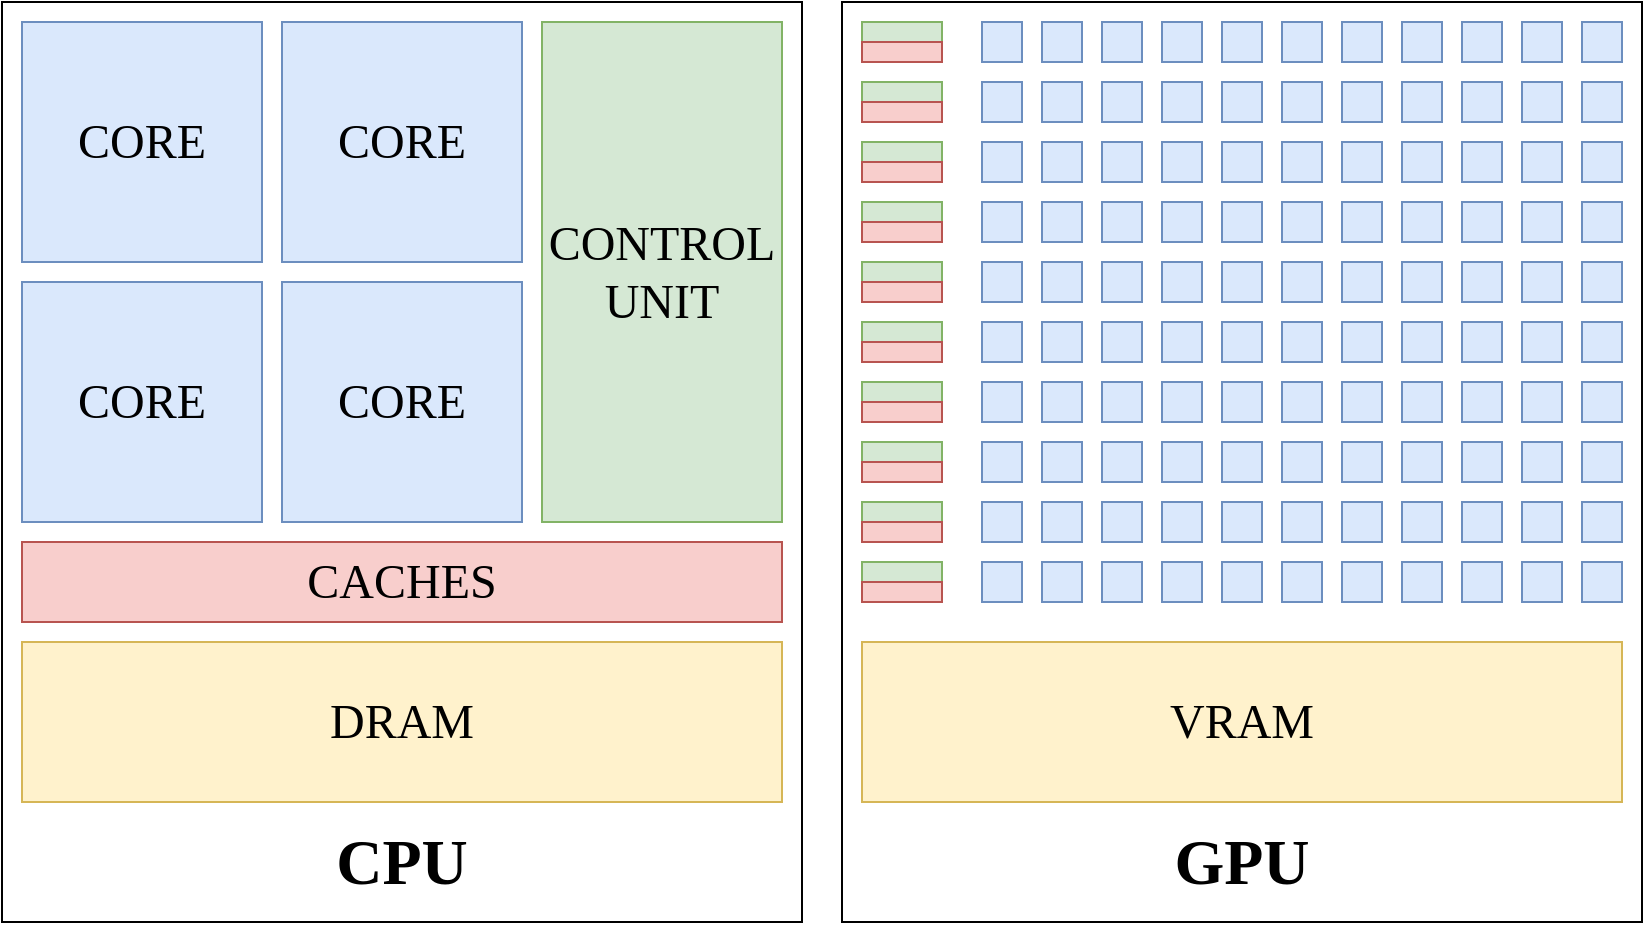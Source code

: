<mxfile version="21.6.8" type="device">
  <diagram name="Page-1" id="qvCDSHAoeZoeQIN2Krak">
    <mxGraphModel dx="908" dy="1004" grid="1" gridSize="10" guides="1" tooltips="1" connect="1" arrows="1" fold="1" page="1" pageScale="1" pageWidth="827" pageHeight="1169" math="0" shadow="0">
      <root>
        <mxCell id="0" />
        <mxCell id="1" parent="0" />
        <mxCell id="5phEGlq9JA1GHNM602J6-9" value="CPU" style="rounded=0;whiteSpace=wrap;html=1;align=center;spacing=2;spacingBottom=-400;fontFamily=IBM Plex Mono;fontSource=https%3A%2F%2Ffonts.googleapis.com%2Fcss%3Ffamily%3DIBM%2BPlex%2BMono;fontSize=32;fontStyle=1" vertex="1" parent="1">
          <mxGeometry y="30" width="400" height="460" as="geometry" />
        </mxCell>
        <mxCell id="5phEGlq9JA1GHNM602J6-1" value="CORE" style="rounded=0;whiteSpace=wrap;html=1;fontFamily=IBM Plex Mono;fontSource=https%3A%2F%2Ffonts.googleapis.com%2Fcss%3Ffamily%3DIBM%2BPlex%2BMono;fontSize=24;fillColor=#dae8fc;strokeColor=#6c8ebf;" vertex="1" parent="1">
          <mxGeometry x="10" y="40" width="120" height="120" as="geometry" />
        </mxCell>
        <mxCell id="5phEGlq9JA1GHNM602J6-3" value="CORE" style="rounded=0;whiteSpace=wrap;html=1;fontFamily=IBM Plex Mono;fontSource=https%3A%2F%2Ffonts.googleapis.com%2Fcss%3Ffamily%3DIBM%2BPlex%2BMono;fontSize=24;fillColor=#dae8fc;strokeColor=#6c8ebf;" vertex="1" parent="1">
          <mxGeometry x="140" y="40" width="120" height="120" as="geometry" />
        </mxCell>
        <mxCell id="5phEGlq9JA1GHNM602J6-4" value="CORE" style="rounded=0;whiteSpace=wrap;html=1;fontFamily=IBM Plex Mono;fontSource=https%3A%2F%2Ffonts.googleapis.com%2Fcss%3Ffamily%3DIBM%2BPlex%2BMono;fontSize=24;fillColor=#dae8fc;strokeColor=#6c8ebf;" vertex="1" parent="1">
          <mxGeometry x="10" y="170" width="120" height="120" as="geometry" />
        </mxCell>
        <mxCell id="5phEGlq9JA1GHNM602J6-5" value="CORE" style="rounded=0;whiteSpace=wrap;html=1;fontFamily=IBM Plex Mono;fontSource=https%3A%2F%2Ffonts.googleapis.com%2Fcss%3Ffamily%3DIBM%2BPlex%2BMono;fontSize=24;fillColor=#dae8fc;strokeColor=#6c8ebf;" vertex="1" parent="1">
          <mxGeometry x="140" y="170" width="120" height="120" as="geometry" />
        </mxCell>
        <mxCell id="5phEGlq9JA1GHNM602J6-6" value="CONTROL&lt;br style=&quot;font-size: 24px;&quot;&gt;UNIT" style="rounded=0;whiteSpace=wrap;html=1;fontFamily=IBM Plex Mono;fontSource=https%3A%2F%2Ffonts.googleapis.com%2Fcss%3Ffamily%3DIBM%2BPlex%2BMono;fontSize=24;fillColor=#d5e8d4;strokeColor=#82b366;" vertex="1" parent="1">
          <mxGeometry x="270" y="40" width="120" height="250" as="geometry" />
        </mxCell>
        <mxCell id="5phEGlq9JA1GHNM602J6-7" value="CACHES" style="rounded=0;whiteSpace=wrap;html=1;fontFamily=IBM Plex Mono;fontSource=https%3A%2F%2Ffonts.googleapis.com%2Fcss%3Ffamily%3DIBM%2BPlex%2BMono;fontSize=24;fillColor=#f8cecc;strokeColor=#b85450;" vertex="1" parent="1">
          <mxGeometry x="10" y="300" width="380" height="40" as="geometry" />
        </mxCell>
        <mxCell id="5phEGlq9JA1GHNM602J6-8" value="DRAM" style="rounded=0;whiteSpace=wrap;html=1;fontFamily=IBM Plex Mono;fontSource=https%3A%2F%2Ffonts.googleapis.com%2Fcss%3Ffamily%3DIBM%2BPlex%2BMono;fontSize=24;fillColor=#fff2cc;strokeColor=#d6b656;" vertex="1" parent="1">
          <mxGeometry x="10" y="350" width="380" height="80" as="geometry" />
        </mxCell>
        <mxCell id="5phEGlq9JA1GHNM602J6-10" value="GPU" style="rounded=0;whiteSpace=wrap;html=1;align=center;spacing=2;spacingBottom=-400;fontFamily=IBM Plex Mono;fontSource=https%3A%2F%2Ffonts.googleapis.com%2Fcss%3Ffamily%3DIBM%2BPlex%2BMono;fontSize=32;fontStyle=1" vertex="1" parent="1">
          <mxGeometry x="420" y="30" width="400" height="460" as="geometry" />
        </mxCell>
        <mxCell id="5phEGlq9JA1GHNM602J6-11" value="VRAM" style="rounded=0;whiteSpace=wrap;html=1;fontFamily=IBM Plex Mono;fontSource=https%3A%2F%2Ffonts.googleapis.com%2Fcss%3Ffamily%3DIBM%2BPlex%2BMono;fontSize=24;fillColor=#fff2cc;strokeColor=#d6b656;" vertex="1" parent="1">
          <mxGeometry x="430" y="350" width="380" height="80" as="geometry" />
        </mxCell>
        <mxCell id="5phEGlq9JA1GHNM602J6-12" value="" style="rounded=0;whiteSpace=wrap;html=1;fillColor=#d5e8d4;strokeColor=#82b366;" vertex="1" parent="1">
          <mxGeometry x="430" y="40" width="40" height="10" as="geometry" />
        </mxCell>
        <mxCell id="5phEGlq9JA1GHNM602J6-13" value="" style="rounded=0;whiteSpace=wrap;html=1;fillColor=#f8cecc;strokeColor=#b85450;" vertex="1" parent="1">
          <mxGeometry x="430" y="50" width="40" height="10" as="geometry" />
        </mxCell>
        <mxCell id="5phEGlq9JA1GHNM602J6-14" value="" style="rounded=0;whiteSpace=wrap;html=1;fillColor=#d5e8d4;strokeColor=#82b366;" vertex="1" parent="1">
          <mxGeometry x="430" y="70" width="40" height="10" as="geometry" />
        </mxCell>
        <mxCell id="5phEGlq9JA1GHNM602J6-15" value="" style="rounded=0;whiteSpace=wrap;html=1;fillColor=#f8cecc;strokeColor=#b85450;" vertex="1" parent="1">
          <mxGeometry x="430" y="80" width="40" height="10" as="geometry" />
        </mxCell>
        <mxCell id="5phEGlq9JA1GHNM602J6-16" value="" style="rounded=0;whiteSpace=wrap;html=1;fillColor=#d5e8d4;strokeColor=#82b366;" vertex="1" parent="1">
          <mxGeometry x="430" y="100" width="40" height="10" as="geometry" />
        </mxCell>
        <mxCell id="5phEGlq9JA1GHNM602J6-17" value="" style="rounded=0;whiteSpace=wrap;html=1;fillColor=#f8cecc;strokeColor=#b85450;" vertex="1" parent="1">
          <mxGeometry x="430" y="110" width="40" height="10" as="geometry" />
        </mxCell>
        <mxCell id="5phEGlq9JA1GHNM602J6-18" value="" style="rounded=0;whiteSpace=wrap;html=1;fillColor=#d5e8d4;strokeColor=#82b366;" vertex="1" parent="1">
          <mxGeometry x="430" y="130" width="40" height="10" as="geometry" />
        </mxCell>
        <mxCell id="5phEGlq9JA1GHNM602J6-19" value="" style="rounded=0;whiteSpace=wrap;html=1;fillColor=#f8cecc;strokeColor=#b85450;" vertex="1" parent="1">
          <mxGeometry x="430" y="140" width="40" height="10" as="geometry" />
        </mxCell>
        <mxCell id="5phEGlq9JA1GHNM602J6-20" value="" style="rounded=0;whiteSpace=wrap;html=1;fillColor=#d5e8d4;strokeColor=#82b366;" vertex="1" parent="1">
          <mxGeometry x="430" y="160" width="40" height="10" as="geometry" />
        </mxCell>
        <mxCell id="5phEGlq9JA1GHNM602J6-21" value="" style="rounded=0;whiteSpace=wrap;html=1;fillColor=#f8cecc;strokeColor=#b85450;" vertex="1" parent="1">
          <mxGeometry x="430" y="170" width="40" height="10" as="geometry" />
        </mxCell>
        <mxCell id="5phEGlq9JA1GHNM602J6-22" value="" style="rounded=0;whiteSpace=wrap;html=1;fillColor=#d5e8d4;strokeColor=#82b366;" vertex="1" parent="1">
          <mxGeometry x="430" y="190" width="40" height="10" as="geometry" />
        </mxCell>
        <mxCell id="5phEGlq9JA1GHNM602J6-23" value="" style="rounded=0;whiteSpace=wrap;html=1;fillColor=#f8cecc;strokeColor=#b85450;" vertex="1" parent="1">
          <mxGeometry x="430" y="200" width="40" height="10" as="geometry" />
        </mxCell>
        <mxCell id="5phEGlq9JA1GHNM602J6-24" value="" style="rounded=0;whiteSpace=wrap;html=1;fillColor=#d5e8d4;strokeColor=#82b366;" vertex="1" parent="1">
          <mxGeometry x="430" y="220" width="40" height="10" as="geometry" />
        </mxCell>
        <mxCell id="5phEGlq9JA1GHNM602J6-25" value="" style="rounded=0;whiteSpace=wrap;html=1;fillColor=#f8cecc;strokeColor=#b85450;" vertex="1" parent="1">
          <mxGeometry x="430" y="230" width="40" height="10" as="geometry" />
        </mxCell>
        <mxCell id="5phEGlq9JA1GHNM602J6-26" value="" style="rounded=0;whiteSpace=wrap;html=1;fillColor=#d5e8d4;strokeColor=#82b366;" vertex="1" parent="1">
          <mxGeometry x="430" y="250" width="40" height="10" as="geometry" />
        </mxCell>
        <mxCell id="5phEGlq9JA1GHNM602J6-27" value="" style="rounded=0;whiteSpace=wrap;html=1;fillColor=#f8cecc;strokeColor=#b85450;" vertex="1" parent="1">
          <mxGeometry x="430" y="260" width="40" height="10" as="geometry" />
        </mxCell>
        <mxCell id="5phEGlq9JA1GHNM602J6-28" value="" style="rounded=0;whiteSpace=wrap;html=1;fillColor=#d5e8d4;strokeColor=#82b366;" vertex="1" parent="1">
          <mxGeometry x="430" y="280" width="40" height="10" as="geometry" />
        </mxCell>
        <mxCell id="5phEGlq9JA1GHNM602J6-29" value="" style="rounded=0;whiteSpace=wrap;html=1;fillColor=#f8cecc;strokeColor=#b85450;" vertex="1" parent="1">
          <mxGeometry x="430" y="290" width="40" height="10" as="geometry" />
        </mxCell>
        <mxCell id="5phEGlq9JA1GHNM602J6-30" value="" style="rounded=0;whiteSpace=wrap;html=1;fillColor=#d5e8d4;strokeColor=#82b366;" vertex="1" parent="1">
          <mxGeometry x="430" y="310" width="40" height="10" as="geometry" />
        </mxCell>
        <mxCell id="5phEGlq9JA1GHNM602J6-31" value="" style="rounded=0;whiteSpace=wrap;html=1;fillColor=#f8cecc;strokeColor=#b85450;" vertex="1" parent="1">
          <mxGeometry x="430" y="320" width="40" height="10" as="geometry" />
        </mxCell>
        <mxCell id="5phEGlq9JA1GHNM602J6-34" value="" style="rounded=0;whiteSpace=wrap;html=1;fillColor=#dae8fc;strokeColor=#6c8ebf;" vertex="1" parent="1">
          <mxGeometry x="490" y="40" width="20" height="20" as="geometry" />
        </mxCell>
        <mxCell id="5phEGlq9JA1GHNM602J6-35" value="" style="rounded=0;whiteSpace=wrap;html=1;fillColor=#dae8fc;strokeColor=#6c8ebf;" vertex="1" parent="1">
          <mxGeometry x="520" y="40" width="20" height="20" as="geometry" />
        </mxCell>
        <mxCell id="5phEGlq9JA1GHNM602J6-36" value="" style="rounded=0;whiteSpace=wrap;html=1;fillColor=#dae8fc;strokeColor=#6c8ebf;" vertex="1" parent="1">
          <mxGeometry x="550" y="40" width="20" height="20" as="geometry" />
        </mxCell>
        <mxCell id="5phEGlq9JA1GHNM602J6-37" value="" style="rounded=0;whiteSpace=wrap;html=1;fillColor=#dae8fc;strokeColor=#6c8ebf;" vertex="1" parent="1">
          <mxGeometry x="580" y="40" width="20" height="20" as="geometry" />
        </mxCell>
        <mxCell id="5phEGlq9JA1GHNM602J6-38" value="" style="rounded=0;whiteSpace=wrap;html=1;fillColor=#dae8fc;strokeColor=#6c8ebf;" vertex="1" parent="1">
          <mxGeometry x="610" y="40" width="20" height="20" as="geometry" />
        </mxCell>
        <mxCell id="5phEGlq9JA1GHNM602J6-39" value="" style="rounded=0;whiteSpace=wrap;html=1;fillColor=#dae8fc;strokeColor=#6c8ebf;" vertex="1" parent="1">
          <mxGeometry x="640" y="40" width="20" height="20" as="geometry" />
        </mxCell>
        <mxCell id="5phEGlq9JA1GHNM602J6-40" value="" style="rounded=0;whiteSpace=wrap;html=1;fillColor=#dae8fc;strokeColor=#6c8ebf;" vertex="1" parent="1">
          <mxGeometry x="670" y="40" width="20" height="20" as="geometry" />
        </mxCell>
        <mxCell id="5phEGlq9JA1GHNM602J6-41" value="" style="rounded=0;whiteSpace=wrap;html=1;fillColor=#dae8fc;strokeColor=#6c8ebf;" vertex="1" parent="1">
          <mxGeometry x="700" y="40" width="20" height="20" as="geometry" />
        </mxCell>
        <mxCell id="5phEGlq9JA1GHNM602J6-42" value="" style="rounded=0;whiteSpace=wrap;html=1;fillColor=#dae8fc;strokeColor=#6c8ebf;" vertex="1" parent="1">
          <mxGeometry x="730" y="40" width="20" height="20" as="geometry" />
        </mxCell>
        <mxCell id="5phEGlq9JA1GHNM602J6-43" value="" style="rounded=0;whiteSpace=wrap;html=1;fillColor=#dae8fc;strokeColor=#6c8ebf;" vertex="1" parent="1">
          <mxGeometry x="760" y="40" width="20" height="20" as="geometry" />
        </mxCell>
        <mxCell id="5phEGlq9JA1GHNM602J6-44" value="" style="rounded=0;whiteSpace=wrap;html=1;fillColor=#dae8fc;strokeColor=#6c8ebf;" vertex="1" parent="1">
          <mxGeometry x="790" y="40" width="20" height="20" as="geometry" />
        </mxCell>
        <mxCell id="5phEGlq9JA1GHNM602J6-45" value="" style="rounded=0;whiteSpace=wrap;html=1;fillColor=#dae8fc;strokeColor=#6c8ebf;" vertex="1" parent="1">
          <mxGeometry x="490" y="70" width="20" height="20" as="geometry" />
        </mxCell>
        <mxCell id="5phEGlq9JA1GHNM602J6-46" value="" style="rounded=0;whiteSpace=wrap;html=1;fillColor=#dae8fc;strokeColor=#6c8ebf;" vertex="1" parent="1">
          <mxGeometry x="520" y="70" width="20" height="20" as="geometry" />
        </mxCell>
        <mxCell id="5phEGlq9JA1GHNM602J6-47" value="" style="rounded=0;whiteSpace=wrap;html=1;fillColor=#dae8fc;strokeColor=#6c8ebf;" vertex="1" parent="1">
          <mxGeometry x="550" y="70" width="20" height="20" as="geometry" />
        </mxCell>
        <mxCell id="5phEGlq9JA1GHNM602J6-48" value="" style="rounded=0;whiteSpace=wrap;html=1;fillColor=#dae8fc;strokeColor=#6c8ebf;" vertex="1" parent="1">
          <mxGeometry x="580" y="70" width="20" height="20" as="geometry" />
        </mxCell>
        <mxCell id="5phEGlq9JA1GHNM602J6-49" value="" style="rounded=0;whiteSpace=wrap;html=1;fillColor=#dae8fc;strokeColor=#6c8ebf;" vertex="1" parent="1">
          <mxGeometry x="610" y="70" width="20" height="20" as="geometry" />
        </mxCell>
        <mxCell id="5phEGlq9JA1GHNM602J6-50" value="" style="rounded=0;whiteSpace=wrap;html=1;fillColor=#dae8fc;strokeColor=#6c8ebf;" vertex="1" parent="1">
          <mxGeometry x="640" y="70" width="20" height="20" as="geometry" />
        </mxCell>
        <mxCell id="5phEGlq9JA1GHNM602J6-51" value="" style="rounded=0;whiteSpace=wrap;html=1;fillColor=#dae8fc;strokeColor=#6c8ebf;" vertex="1" parent="1">
          <mxGeometry x="670" y="70" width="20" height="20" as="geometry" />
        </mxCell>
        <mxCell id="5phEGlq9JA1GHNM602J6-52" value="" style="rounded=0;whiteSpace=wrap;html=1;fillColor=#dae8fc;strokeColor=#6c8ebf;" vertex="1" parent="1">
          <mxGeometry x="700" y="70" width="20" height="20" as="geometry" />
        </mxCell>
        <mxCell id="5phEGlq9JA1GHNM602J6-53" value="" style="rounded=0;whiteSpace=wrap;html=1;fillColor=#dae8fc;strokeColor=#6c8ebf;" vertex="1" parent="1">
          <mxGeometry x="730" y="70" width="20" height="20" as="geometry" />
        </mxCell>
        <mxCell id="5phEGlq9JA1GHNM602J6-54" value="" style="rounded=0;whiteSpace=wrap;html=1;fillColor=#dae8fc;strokeColor=#6c8ebf;" vertex="1" parent="1">
          <mxGeometry x="760" y="70" width="20" height="20" as="geometry" />
        </mxCell>
        <mxCell id="5phEGlq9JA1GHNM602J6-55" value="" style="rounded=0;whiteSpace=wrap;html=1;fillColor=#dae8fc;strokeColor=#6c8ebf;" vertex="1" parent="1">
          <mxGeometry x="790" y="70" width="20" height="20" as="geometry" />
        </mxCell>
        <mxCell id="5phEGlq9JA1GHNM602J6-56" value="" style="rounded=0;whiteSpace=wrap;html=1;fillColor=#dae8fc;strokeColor=#6c8ebf;" vertex="1" parent="1">
          <mxGeometry x="490" y="100" width="20" height="20" as="geometry" />
        </mxCell>
        <mxCell id="5phEGlq9JA1GHNM602J6-57" value="" style="rounded=0;whiteSpace=wrap;html=1;fillColor=#dae8fc;strokeColor=#6c8ebf;" vertex="1" parent="1">
          <mxGeometry x="520" y="100" width="20" height="20" as="geometry" />
        </mxCell>
        <mxCell id="5phEGlq9JA1GHNM602J6-58" value="" style="rounded=0;whiteSpace=wrap;html=1;fillColor=#dae8fc;strokeColor=#6c8ebf;" vertex="1" parent="1">
          <mxGeometry x="550" y="100" width="20" height="20" as="geometry" />
        </mxCell>
        <mxCell id="5phEGlq9JA1GHNM602J6-59" value="" style="rounded=0;whiteSpace=wrap;html=1;fillColor=#dae8fc;strokeColor=#6c8ebf;" vertex="1" parent="1">
          <mxGeometry x="580" y="100" width="20" height="20" as="geometry" />
        </mxCell>
        <mxCell id="5phEGlq9JA1GHNM602J6-60" value="" style="rounded=0;whiteSpace=wrap;html=1;fillColor=#dae8fc;strokeColor=#6c8ebf;" vertex="1" parent="1">
          <mxGeometry x="610" y="100" width="20" height="20" as="geometry" />
        </mxCell>
        <mxCell id="5phEGlq9JA1GHNM602J6-61" value="" style="rounded=0;whiteSpace=wrap;html=1;fillColor=#dae8fc;strokeColor=#6c8ebf;" vertex="1" parent="1">
          <mxGeometry x="640" y="100" width="20" height="20" as="geometry" />
        </mxCell>
        <mxCell id="5phEGlq9JA1GHNM602J6-62" value="" style="rounded=0;whiteSpace=wrap;html=1;fillColor=#dae8fc;strokeColor=#6c8ebf;" vertex="1" parent="1">
          <mxGeometry x="670" y="100" width="20" height="20" as="geometry" />
        </mxCell>
        <mxCell id="5phEGlq9JA1GHNM602J6-63" value="" style="rounded=0;whiteSpace=wrap;html=1;fillColor=#dae8fc;strokeColor=#6c8ebf;" vertex="1" parent="1">
          <mxGeometry x="700" y="100" width="20" height="20" as="geometry" />
        </mxCell>
        <mxCell id="5phEGlq9JA1GHNM602J6-64" value="" style="rounded=0;whiteSpace=wrap;html=1;fillColor=#dae8fc;strokeColor=#6c8ebf;" vertex="1" parent="1">
          <mxGeometry x="730" y="100" width="20" height="20" as="geometry" />
        </mxCell>
        <mxCell id="5phEGlq9JA1GHNM602J6-65" value="" style="rounded=0;whiteSpace=wrap;html=1;fillColor=#dae8fc;strokeColor=#6c8ebf;" vertex="1" parent="1">
          <mxGeometry x="760" y="100" width="20" height="20" as="geometry" />
        </mxCell>
        <mxCell id="5phEGlq9JA1GHNM602J6-66" value="" style="rounded=0;whiteSpace=wrap;html=1;fillColor=#dae8fc;strokeColor=#6c8ebf;" vertex="1" parent="1">
          <mxGeometry x="790" y="100" width="20" height="20" as="geometry" />
        </mxCell>
        <mxCell id="5phEGlq9JA1GHNM602J6-67" value="" style="rounded=0;whiteSpace=wrap;html=1;fillColor=#dae8fc;strokeColor=#6c8ebf;" vertex="1" parent="1">
          <mxGeometry x="490" y="130" width="20" height="20" as="geometry" />
        </mxCell>
        <mxCell id="5phEGlq9JA1GHNM602J6-68" value="" style="rounded=0;whiteSpace=wrap;html=1;fillColor=#dae8fc;strokeColor=#6c8ebf;" vertex="1" parent="1">
          <mxGeometry x="520" y="130" width="20" height="20" as="geometry" />
        </mxCell>
        <mxCell id="5phEGlq9JA1GHNM602J6-69" value="" style="rounded=0;whiteSpace=wrap;html=1;fillColor=#dae8fc;strokeColor=#6c8ebf;" vertex="1" parent="1">
          <mxGeometry x="550" y="130" width="20" height="20" as="geometry" />
        </mxCell>
        <mxCell id="5phEGlq9JA1GHNM602J6-70" value="" style="rounded=0;whiteSpace=wrap;html=1;fillColor=#dae8fc;strokeColor=#6c8ebf;" vertex="1" parent="1">
          <mxGeometry x="580" y="130" width="20" height="20" as="geometry" />
        </mxCell>
        <mxCell id="5phEGlq9JA1GHNM602J6-71" value="" style="rounded=0;whiteSpace=wrap;html=1;fillColor=#dae8fc;strokeColor=#6c8ebf;" vertex="1" parent="1">
          <mxGeometry x="610" y="130" width="20" height="20" as="geometry" />
        </mxCell>
        <mxCell id="5phEGlq9JA1GHNM602J6-72" value="" style="rounded=0;whiteSpace=wrap;html=1;fillColor=#dae8fc;strokeColor=#6c8ebf;" vertex="1" parent="1">
          <mxGeometry x="640" y="130" width="20" height="20" as="geometry" />
        </mxCell>
        <mxCell id="5phEGlq9JA1GHNM602J6-73" value="" style="rounded=0;whiteSpace=wrap;html=1;fillColor=#dae8fc;strokeColor=#6c8ebf;" vertex="1" parent="1">
          <mxGeometry x="670" y="130" width="20" height="20" as="geometry" />
        </mxCell>
        <mxCell id="5phEGlq9JA1GHNM602J6-74" value="" style="rounded=0;whiteSpace=wrap;html=1;fillColor=#dae8fc;strokeColor=#6c8ebf;" vertex="1" parent="1">
          <mxGeometry x="700" y="130" width="20" height="20" as="geometry" />
        </mxCell>
        <mxCell id="5phEGlq9JA1GHNM602J6-75" value="" style="rounded=0;whiteSpace=wrap;html=1;fillColor=#dae8fc;strokeColor=#6c8ebf;" vertex="1" parent="1">
          <mxGeometry x="730" y="130" width="20" height="20" as="geometry" />
        </mxCell>
        <mxCell id="5phEGlq9JA1GHNM602J6-76" value="" style="rounded=0;whiteSpace=wrap;html=1;fillColor=#dae8fc;strokeColor=#6c8ebf;" vertex="1" parent="1">
          <mxGeometry x="760" y="130" width="20" height="20" as="geometry" />
        </mxCell>
        <mxCell id="5phEGlq9JA1GHNM602J6-77" value="" style="rounded=0;whiteSpace=wrap;html=1;fillColor=#dae8fc;strokeColor=#6c8ebf;" vertex="1" parent="1">
          <mxGeometry x="790" y="130" width="20" height="20" as="geometry" />
        </mxCell>
        <mxCell id="5phEGlq9JA1GHNM602J6-78" value="" style="rounded=0;whiteSpace=wrap;html=1;fillColor=#dae8fc;strokeColor=#6c8ebf;" vertex="1" parent="1">
          <mxGeometry x="490" y="160" width="20" height="20" as="geometry" />
        </mxCell>
        <mxCell id="5phEGlq9JA1GHNM602J6-79" value="" style="rounded=0;whiteSpace=wrap;html=1;fillColor=#dae8fc;strokeColor=#6c8ebf;" vertex="1" parent="1">
          <mxGeometry x="520" y="160" width="20" height="20" as="geometry" />
        </mxCell>
        <mxCell id="5phEGlq9JA1GHNM602J6-80" value="" style="rounded=0;whiteSpace=wrap;html=1;fillColor=#dae8fc;strokeColor=#6c8ebf;" vertex="1" parent="1">
          <mxGeometry x="550" y="160" width="20" height="20" as="geometry" />
        </mxCell>
        <mxCell id="5phEGlq9JA1GHNM602J6-81" value="" style="rounded=0;whiteSpace=wrap;html=1;fillColor=#dae8fc;strokeColor=#6c8ebf;" vertex="1" parent="1">
          <mxGeometry x="580" y="160" width="20" height="20" as="geometry" />
        </mxCell>
        <mxCell id="5phEGlq9JA1GHNM602J6-82" value="" style="rounded=0;whiteSpace=wrap;html=1;fillColor=#dae8fc;strokeColor=#6c8ebf;" vertex="1" parent="1">
          <mxGeometry x="610" y="160" width="20" height="20" as="geometry" />
        </mxCell>
        <mxCell id="5phEGlq9JA1GHNM602J6-83" value="" style="rounded=0;whiteSpace=wrap;html=1;fillColor=#dae8fc;strokeColor=#6c8ebf;" vertex="1" parent="1">
          <mxGeometry x="640" y="160" width="20" height="20" as="geometry" />
        </mxCell>
        <mxCell id="5phEGlq9JA1GHNM602J6-84" value="" style="rounded=0;whiteSpace=wrap;html=1;fillColor=#dae8fc;strokeColor=#6c8ebf;" vertex="1" parent="1">
          <mxGeometry x="670" y="160" width="20" height="20" as="geometry" />
        </mxCell>
        <mxCell id="5phEGlq9JA1GHNM602J6-85" value="" style="rounded=0;whiteSpace=wrap;html=1;fillColor=#dae8fc;strokeColor=#6c8ebf;" vertex="1" parent="1">
          <mxGeometry x="700" y="160" width="20" height="20" as="geometry" />
        </mxCell>
        <mxCell id="5phEGlq9JA1GHNM602J6-86" value="" style="rounded=0;whiteSpace=wrap;html=1;fillColor=#dae8fc;strokeColor=#6c8ebf;" vertex="1" parent="1">
          <mxGeometry x="730" y="160" width="20" height="20" as="geometry" />
        </mxCell>
        <mxCell id="5phEGlq9JA1GHNM602J6-87" value="" style="rounded=0;whiteSpace=wrap;html=1;fillColor=#dae8fc;strokeColor=#6c8ebf;" vertex="1" parent="1">
          <mxGeometry x="760" y="160" width="20" height="20" as="geometry" />
        </mxCell>
        <mxCell id="5phEGlq9JA1GHNM602J6-88" value="" style="rounded=0;whiteSpace=wrap;html=1;fillColor=#dae8fc;strokeColor=#6c8ebf;" vertex="1" parent="1">
          <mxGeometry x="790" y="160" width="20" height="20" as="geometry" />
        </mxCell>
        <mxCell id="5phEGlq9JA1GHNM602J6-89" value="" style="rounded=0;whiteSpace=wrap;html=1;fillColor=#dae8fc;strokeColor=#6c8ebf;" vertex="1" parent="1">
          <mxGeometry x="490" y="190" width="20" height="20" as="geometry" />
        </mxCell>
        <mxCell id="5phEGlq9JA1GHNM602J6-90" value="" style="rounded=0;whiteSpace=wrap;html=1;fillColor=#dae8fc;strokeColor=#6c8ebf;" vertex="1" parent="1">
          <mxGeometry x="520" y="190" width="20" height="20" as="geometry" />
        </mxCell>
        <mxCell id="5phEGlq9JA1GHNM602J6-91" value="" style="rounded=0;whiteSpace=wrap;html=1;fillColor=#dae8fc;strokeColor=#6c8ebf;" vertex="1" parent="1">
          <mxGeometry x="550" y="190" width="20" height="20" as="geometry" />
        </mxCell>
        <mxCell id="5phEGlq9JA1GHNM602J6-92" value="" style="rounded=0;whiteSpace=wrap;html=1;fillColor=#dae8fc;strokeColor=#6c8ebf;" vertex="1" parent="1">
          <mxGeometry x="580" y="190" width="20" height="20" as="geometry" />
        </mxCell>
        <mxCell id="5phEGlq9JA1GHNM602J6-93" value="" style="rounded=0;whiteSpace=wrap;html=1;fillColor=#dae8fc;strokeColor=#6c8ebf;" vertex="1" parent="1">
          <mxGeometry x="610" y="190" width="20" height="20" as="geometry" />
        </mxCell>
        <mxCell id="5phEGlq9JA1GHNM602J6-94" value="" style="rounded=0;whiteSpace=wrap;html=1;fillColor=#dae8fc;strokeColor=#6c8ebf;" vertex="1" parent="1">
          <mxGeometry x="640" y="190" width="20" height="20" as="geometry" />
        </mxCell>
        <mxCell id="5phEGlq9JA1GHNM602J6-95" value="" style="rounded=0;whiteSpace=wrap;html=1;fillColor=#dae8fc;strokeColor=#6c8ebf;" vertex="1" parent="1">
          <mxGeometry x="670" y="190" width="20" height="20" as="geometry" />
        </mxCell>
        <mxCell id="5phEGlq9JA1GHNM602J6-96" value="" style="rounded=0;whiteSpace=wrap;html=1;fillColor=#dae8fc;strokeColor=#6c8ebf;" vertex="1" parent="1">
          <mxGeometry x="700" y="190" width="20" height="20" as="geometry" />
        </mxCell>
        <mxCell id="5phEGlq9JA1GHNM602J6-97" value="" style="rounded=0;whiteSpace=wrap;html=1;fillColor=#dae8fc;strokeColor=#6c8ebf;" vertex="1" parent="1">
          <mxGeometry x="730" y="190" width="20" height="20" as="geometry" />
        </mxCell>
        <mxCell id="5phEGlq9JA1GHNM602J6-98" value="" style="rounded=0;whiteSpace=wrap;html=1;fillColor=#dae8fc;strokeColor=#6c8ebf;" vertex="1" parent="1">
          <mxGeometry x="760" y="190" width="20" height="20" as="geometry" />
        </mxCell>
        <mxCell id="5phEGlq9JA1GHNM602J6-99" value="" style="rounded=0;whiteSpace=wrap;html=1;fillColor=#dae8fc;strokeColor=#6c8ebf;" vertex="1" parent="1">
          <mxGeometry x="790" y="190" width="20" height="20" as="geometry" />
        </mxCell>
        <mxCell id="5phEGlq9JA1GHNM602J6-100" value="" style="rounded=0;whiteSpace=wrap;html=1;fillColor=#dae8fc;strokeColor=#6c8ebf;" vertex="1" parent="1">
          <mxGeometry x="490" y="220" width="20" height="20" as="geometry" />
        </mxCell>
        <mxCell id="5phEGlq9JA1GHNM602J6-101" value="" style="rounded=0;whiteSpace=wrap;html=1;fillColor=#dae8fc;strokeColor=#6c8ebf;" vertex="1" parent="1">
          <mxGeometry x="520" y="220" width="20" height="20" as="geometry" />
        </mxCell>
        <mxCell id="5phEGlq9JA1GHNM602J6-102" value="" style="rounded=0;whiteSpace=wrap;html=1;fillColor=#dae8fc;strokeColor=#6c8ebf;" vertex="1" parent="1">
          <mxGeometry x="550" y="220" width="20" height="20" as="geometry" />
        </mxCell>
        <mxCell id="5phEGlq9JA1GHNM602J6-103" value="" style="rounded=0;whiteSpace=wrap;html=1;fillColor=#dae8fc;strokeColor=#6c8ebf;" vertex="1" parent="1">
          <mxGeometry x="580" y="220" width="20" height="20" as="geometry" />
        </mxCell>
        <mxCell id="5phEGlq9JA1GHNM602J6-104" value="" style="rounded=0;whiteSpace=wrap;html=1;fillColor=#dae8fc;strokeColor=#6c8ebf;" vertex="1" parent="1">
          <mxGeometry x="610" y="220" width="20" height="20" as="geometry" />
        </mxCell>
        <mxCell id="5phEGlq9JA1GHNM602J6-105" value="" style="rounded=0;whiteSpace=wrap;html=1;fillColor=#dae8fc;strokeColor=#6c8ebf;" vertex="1" parent="1">
          <mxGeometry x="640" y="220" width="20" height="20" as="geometry" />
        </mxCell>
        <mxCell id="5phEGlq9JA1GHNM602J6-106" value="" style="rounded=0;whiteSpace=wrap;html=1;fillColor=#dae8fc;strokeColor=#6c8ebf;" vertex="1" parent="1">
          <mxGeometry x="670" y="220" width="20" height="20" as="geometry" />
        </mxCell>
        <mxCell id="5phEGlq9JA1GHNM602J6-107" value="" style="rounded=0;whiteSpace=wrap;html=1;fillColor=#dae8fc;strokeColor=#6c8ebf;" vertex="1" parent="1">
          <mxGeometry x="700" y="220" width="20" height="20" as="geometry" />
        </mxCell>
        <mxCell id="5phEGlq9JA1GHNM602J6-108" value="" style="rounded=0;whiteSpace=wrap;html=1;fillColor=#dae8fc;strokeColor=#6c8ebf;" vertex="1" parent="1">
          <mxGeometry x="730" y="220" width="20" height="20" as="geometry" />
        </mxCell>
        <mxCell id="5phEGlq9JA1GHNM602J6-109" value="" style="rounded=0;whiteSpace=wrap;html=1;fillColor=#dae8fc;strokeColor=#6c8ebf;" vertex="1" parent="1">
          <mxGeometry x="760" y="220" width="20" height="20" as="geometry" />
        </mxCell>
        <mxCell id="5phEGlq9JA1GHNM602J6-110" value="" style="rounded=0;whiteSpace=wrap;html=1;fillColor=#dae8fc;strokeColor=#6c8ebf;" vertex="1" parent="1">
          <mxGeometry x="790" y="220" width="20" height="20" as="geometry" />
        </mxCell>
        <mxCell id="5phEGlq9JA1GHNM602J6-111" value="" style="rounded=0;whiteSpace=wrap;html=1;fillColor=#dae8fc;strokeColor=#6c8ebf;" vertex="1" parent="1">
          <mxGeometry x="490" y="250" width="20" height="20" as="geometry" />
        </mxCell>
        <mxCell id="5phEGlq9JA1GHNM602J6-112" value="" style="rounded=0;whiteSpace=wrap;html=1;fillColor=#dae8fc;strokeColor=#6c8ebf;" vertex="1" parent="1">
          <mxGeometry x="520" y="250" width="20" height="20" as="geometry" />
        </mxCell>
        <mxCell id="5phEGlq9JA1GHNM602J6-113" value="" style="rounded=0;whiteSpace=wrap;html=1;fillColor=#dae8fc;strokeColor=#6c8ebf;" vertex="1" parent="1">
          <mxGeometry x="550" y="250" width="20" height="20" as="geometry" />
        </mxCell>
        <mxCell id="5phEGlq9JA1GHNM602J6-114" value="" style="rounded=0;whiteSpace=wrap;html=1;fillColor=#dae8fc;strokeColor=#6c8ebf;" vertex="1" parent="1">
          <mxGeometry x="580" y="250" width="20" height="20" as="geometry" />
        </mxCell>
        <mxCell id="5phEGlq9JA1GHNM602J6-115" value="" style="rounded=0;whiteSpace=wrap;html=1;fillColor=#dae8fc;strokeColor=#6c8ebf;" vertex="1" parent="1">
          <mxGeometry x="610" y="250" width="20" height="20" as="geometry" />
        </mxCell>
        <mxCell id="5phEGlq9JA1GHNM602J6-116" value="" style="rounded=0;whiteSpace=wrap;html=1;fillColor=#dae8fc;strokeColor=#6c8ebf;" vertex="1" parent="1">
          <mxGeometry x="640" y="250" width="20" height="20" as="geometry" />
        </mxCell>
        <mxCell id="5phEGlq9JA1GHNM602J6-117" value="" style="rounded=0;whiteSpace=wrap;html=1;fillColor=#dae8fc;strokeColor=#6c8ebf;" vertex="1" parent="1">
          <mxGeometry x="670" y="250" width="20" height="20" as="geometry" />
        </mxCell>
        <mxCell id="5phEGlq9JA1GHNM602J6-118" value="" style="rounded=0;whiteSpace=wrap;html=1;fillColor=#dae8fc;strokeColor=#6c8ebf;" vertex="1" parent="1">
          <mxGeometry x="700" y="250" width="20" height="20" as="geometry" />
        </mxCell>
        <mxCell id="5phEGlq9JA1GHNM602J6-119" value="" style="rounded=0;whiteSpace=wrap;html=1;fillColor=#dae8fc;strokeColor=#6c8ebf;" vertex="1" parent="1">
          <mxGeometry x="730" y="250" width="20" height="20" as="geometry" />
        </mxCell>
        <mxCell id="5phEGlq9JA1GHNM602J6-120" value="" style="rounded=0;whiteSpace=wrap;html=1;fillColor=#dae8fc;strokeColor=#6c8ebf;" vertex="1" parent="1">
          <mxGeometry x="760" y="250" width="20" height="20" as="geometry" />
        </mxCell>
        <mxCell id="5phEGlq9JA1GHNM602J6-121" value="" style="rounded=0;whiteSpace=wrap;html=1;fillColor=#dae8fc;strokeColor=#6c8ebf;" vertex="1" parent="1">
          <mxGeometry x="790" y="250" width="20" height="20" as="geometry" />
        </mxCell>
        <mxCell id="5phEGlq9JA1GHNM602J6-122" value="" style="rounded=0;whiteSpace=wrap;html=1;fillColor=#dae8fc;strokeColor=#6c8ebf;" vertex="1" parent="1">
          <mxGeometry x="490" y="280" width="20" height="20" as="geometry" />
        </mxCell>
        <mxCell id="5phEGlq9JA1GHNM602J6-123" value="" style="rounded=0;whiteSpace=wrap;html=1;fillColor=#dae8fc;strokeColor=#6c8ebf;" vertex="1" parent="1">
          <mxGeometry x="520" y="280" width="20" height="20" as="geometry" />
        </mxCell>
        <mxCell id="5phEGlq9JA1GHNM602J6-124" value="" style="rounded=0;whiteSpace=wrap;html=1;fillColor=#dae8fc;strokeColor=#6c8ebf;" vertex="1" parent="1">
          <mxGeometry x="550" y="280" width="20" height="20" as="geometry" />
        </mxCell>
        <mxCell id="5phEGlq9JA1GHNM602J6-125" value="" style="rounded=0;whiteSpace=wrap;html=1;fillColor=#dae8fc;strokeColor=#6c8ebf;" vertex="1" parent="1">
          <mxGeometry x="580" y="280" width="20" height="20" as="geometry" />
        </mxCell>
        <mxCell id="5phEGlq9JA1GHNM602J6-126" value="" style="rounded=0;whiteSpace=wrap;html=1;fillColor=#dae8fc;strokeColor=#6c8ebf;" vertex="1" parent="1">
          <mxGeometry x="610" y="280" width="20" height="20" as="geometry" />
        </mxCell>
        <mxCell id="5phEGlq9JA1GHNM602J6-127" value="" style="rounded=0;whiteSpace=wrap;html=1;fillColor=#dae8fc;strokeColor=#6c8ebf;" vertex="1" parent="1">
          <mxGeometry x="640" y="280" width="20" height="20" as="geometry" />
        </mxCell>
        <mxCell id="5phEGlq9JA1GHNM602J6-128" value="" style="rounded=0;whiteSpace=wrap;html=1;fillColor=#dae8fc;strokeColor=#6c8ebf;" vertex="1" parent="1">
          <mxGeometry x="670" y="280" width="20" height="20" as="geometry" />
        </mxCell>
        <mxCell id="5phEGlq9JA1GHNM602J6-129" value="" style="rounded=0;whiteSpace=wrap;html=1;fillColor=#dae8fc;strokeColor=#6c8ebf;" vertex="1" parent="1">
          <mxGeometry x="700" y="280" width="20" height="20" as="geometry" />
        </mxCell>
        <mxCell id="5phEGlq9JA1GHNM602J6-130" value="" style="rounded=0;whiteSpace=wrap;html=1;fillColor=#dae8fc;strokeColor=#6c8ebf;" vertex="1" parent="1">
          <mxGeometry x="730" y="280" width="20" height="20" as="geometry" />
        </mxCell>
        <mxCell id="5phEGlq9JA1GHNM602J6-131" value="" style="rounded=0;whiteSpace=wrap;html=1;fillColor=#dae8fc;strokeColor=#6c8ebf;" vertex="1" parent="1">
          <mxGeometry x="760" y="280" width="20" height="20" as="geometry" />
        </mxCell>
        <mxCell id="5phEGlq9JA1GHNM602J6-132" value="" style="rounded=0;whiteSpace=wrap;html=1;fillColor=#dae8fc;strokeColor=#6c8ebf;" vertex="1" parent="1">
          <mxGeometry x="790" y="280" width="20" height="20" as="geometry" />
        </mxCell>
        <mxCell id="5phEGlq9JA1GHNM602J6-133" value="" style="rounded=0;whiteSpace=wrap;html=1;fillColor=#dae8fc;strokeColor=#6c8ebf;" vertex="1" parent="1">
          <mxGeometry x="490" y="310" width="20" height="20" as="geometry" />
        </mxCell>
        <mxCell id="5phEGlq9JA1GHNM602J6-134" value="" style="rounded=0;whiteSpace=wrap;html=1;fillColor=#dae8fc;strokeColor=#6c8ebf;" vertex="1" parent="1">
          <mxGeometry x="520" y="310" width="20" height="20" as="geometry" />
        </mxCell>
        <mxCell id="5phEGlq9JA1GHNM602J6-135" value="" style="rounded=0;whiteSpace=wrap;html=1;fillColor=#dae8fc;strokeColor=#6c8ebf;" vertex="1" parent="1">
          <mxGeometry x="550" y="310" width="20" height="20" as="geometry" />
        </mxCell>
        <mxCell id="5phEGlq9JA1GHNM602J6-136" value="" style="rounded=0;whiteSpace=wrap;html=1;fillColor=#dae8fc;strokeColor=#6c8ebf;" vertex="1" parent="1">
          <mxGeometry x="580" y="310" width="20" height="20" as="geometry" />
        </mxCell>
        <mxCell id="5phEGlq9JA1GHNM602J6-137" value="" style="rounded=0;whiteSpace=wrap;html=1;fillColor=#dae8fc;strokeColor=#6c8ebf;" vertex="1" parent="1">
          <mxGeometry x="610" y="310" width="20" height="20" as="geometry" />
        </mxCell>
        <mxCell id="5phEGlq9JA1GHNM602J6-138" value="" style="rounded=0;whiteSpace=wrap;html=1;fillColor=#dae8fc;strokeColor=#6c8ebf;" vertex="1" parent="1">
          <mxGeometry x="640" y="310" width="20" height="20" as="geometry" />
        </mxCell>
        <mxCell id="5phEGlq9JA1GHNM602J6-139" value="" style="rounded=0;whiteSpace=wrap;html=1;fillColor=#dae8fc;strokeColor=#6c8ebf;" vertex="1" parent="1">
          <mxGeometry x="670" y="310" width="20" height="20" as="geometry" />
        </mxCell>
        <mxCell id="5phEGlq9JA1GHNM602J6-140" value="" style="rounded=0;whiteSpace=wrap;html=1;fillColor=#dae8fc;strokeColor=#6c8ebf;" vertex="1" parent="1">
          <mxGeometry x="700" y="310" width="20" height="20" as="geometry" />
        </mxCell>
        <mxCell id="5phEGlq9JA1GHNM602J6-141" value="" style="rounded=0;whiteSpace=wrap;html=1;fillColor=#dae8fc;strokeColor=#6c8ebf;" vertex="1" parent="1">
          <mxGeometry x="730" y="310" width="20" height="20" as="geometry" />
        </mxCell>
        <mxCell id="5phEGlq9JA1GHNM602J6-142" value="" style="rounded=0;whiteSpace=wrap;html=1;fillColor=#dae8fc;strokeColor=#6c8ebf;" vertex="1" parent="1">
          <mxGeometry x="760" y="310" width="20" height="20" as="geometry" />
        </mxCell>
        <mxCell id="5phEGlq9JA1GHNM602J6-143" value="" style="rounded=0;whiteSpace=wrap;html=1;fillColor=#dae8fc;strokeColor=#6c8ebf;" vertex="1" parent="1">
          <mxGeometry x="790" y="310" width="20" height="20" as="geometry" />
        </mxCell>
      </root>
    </mxGraphModel>
  </diagram>
</mxfile>
